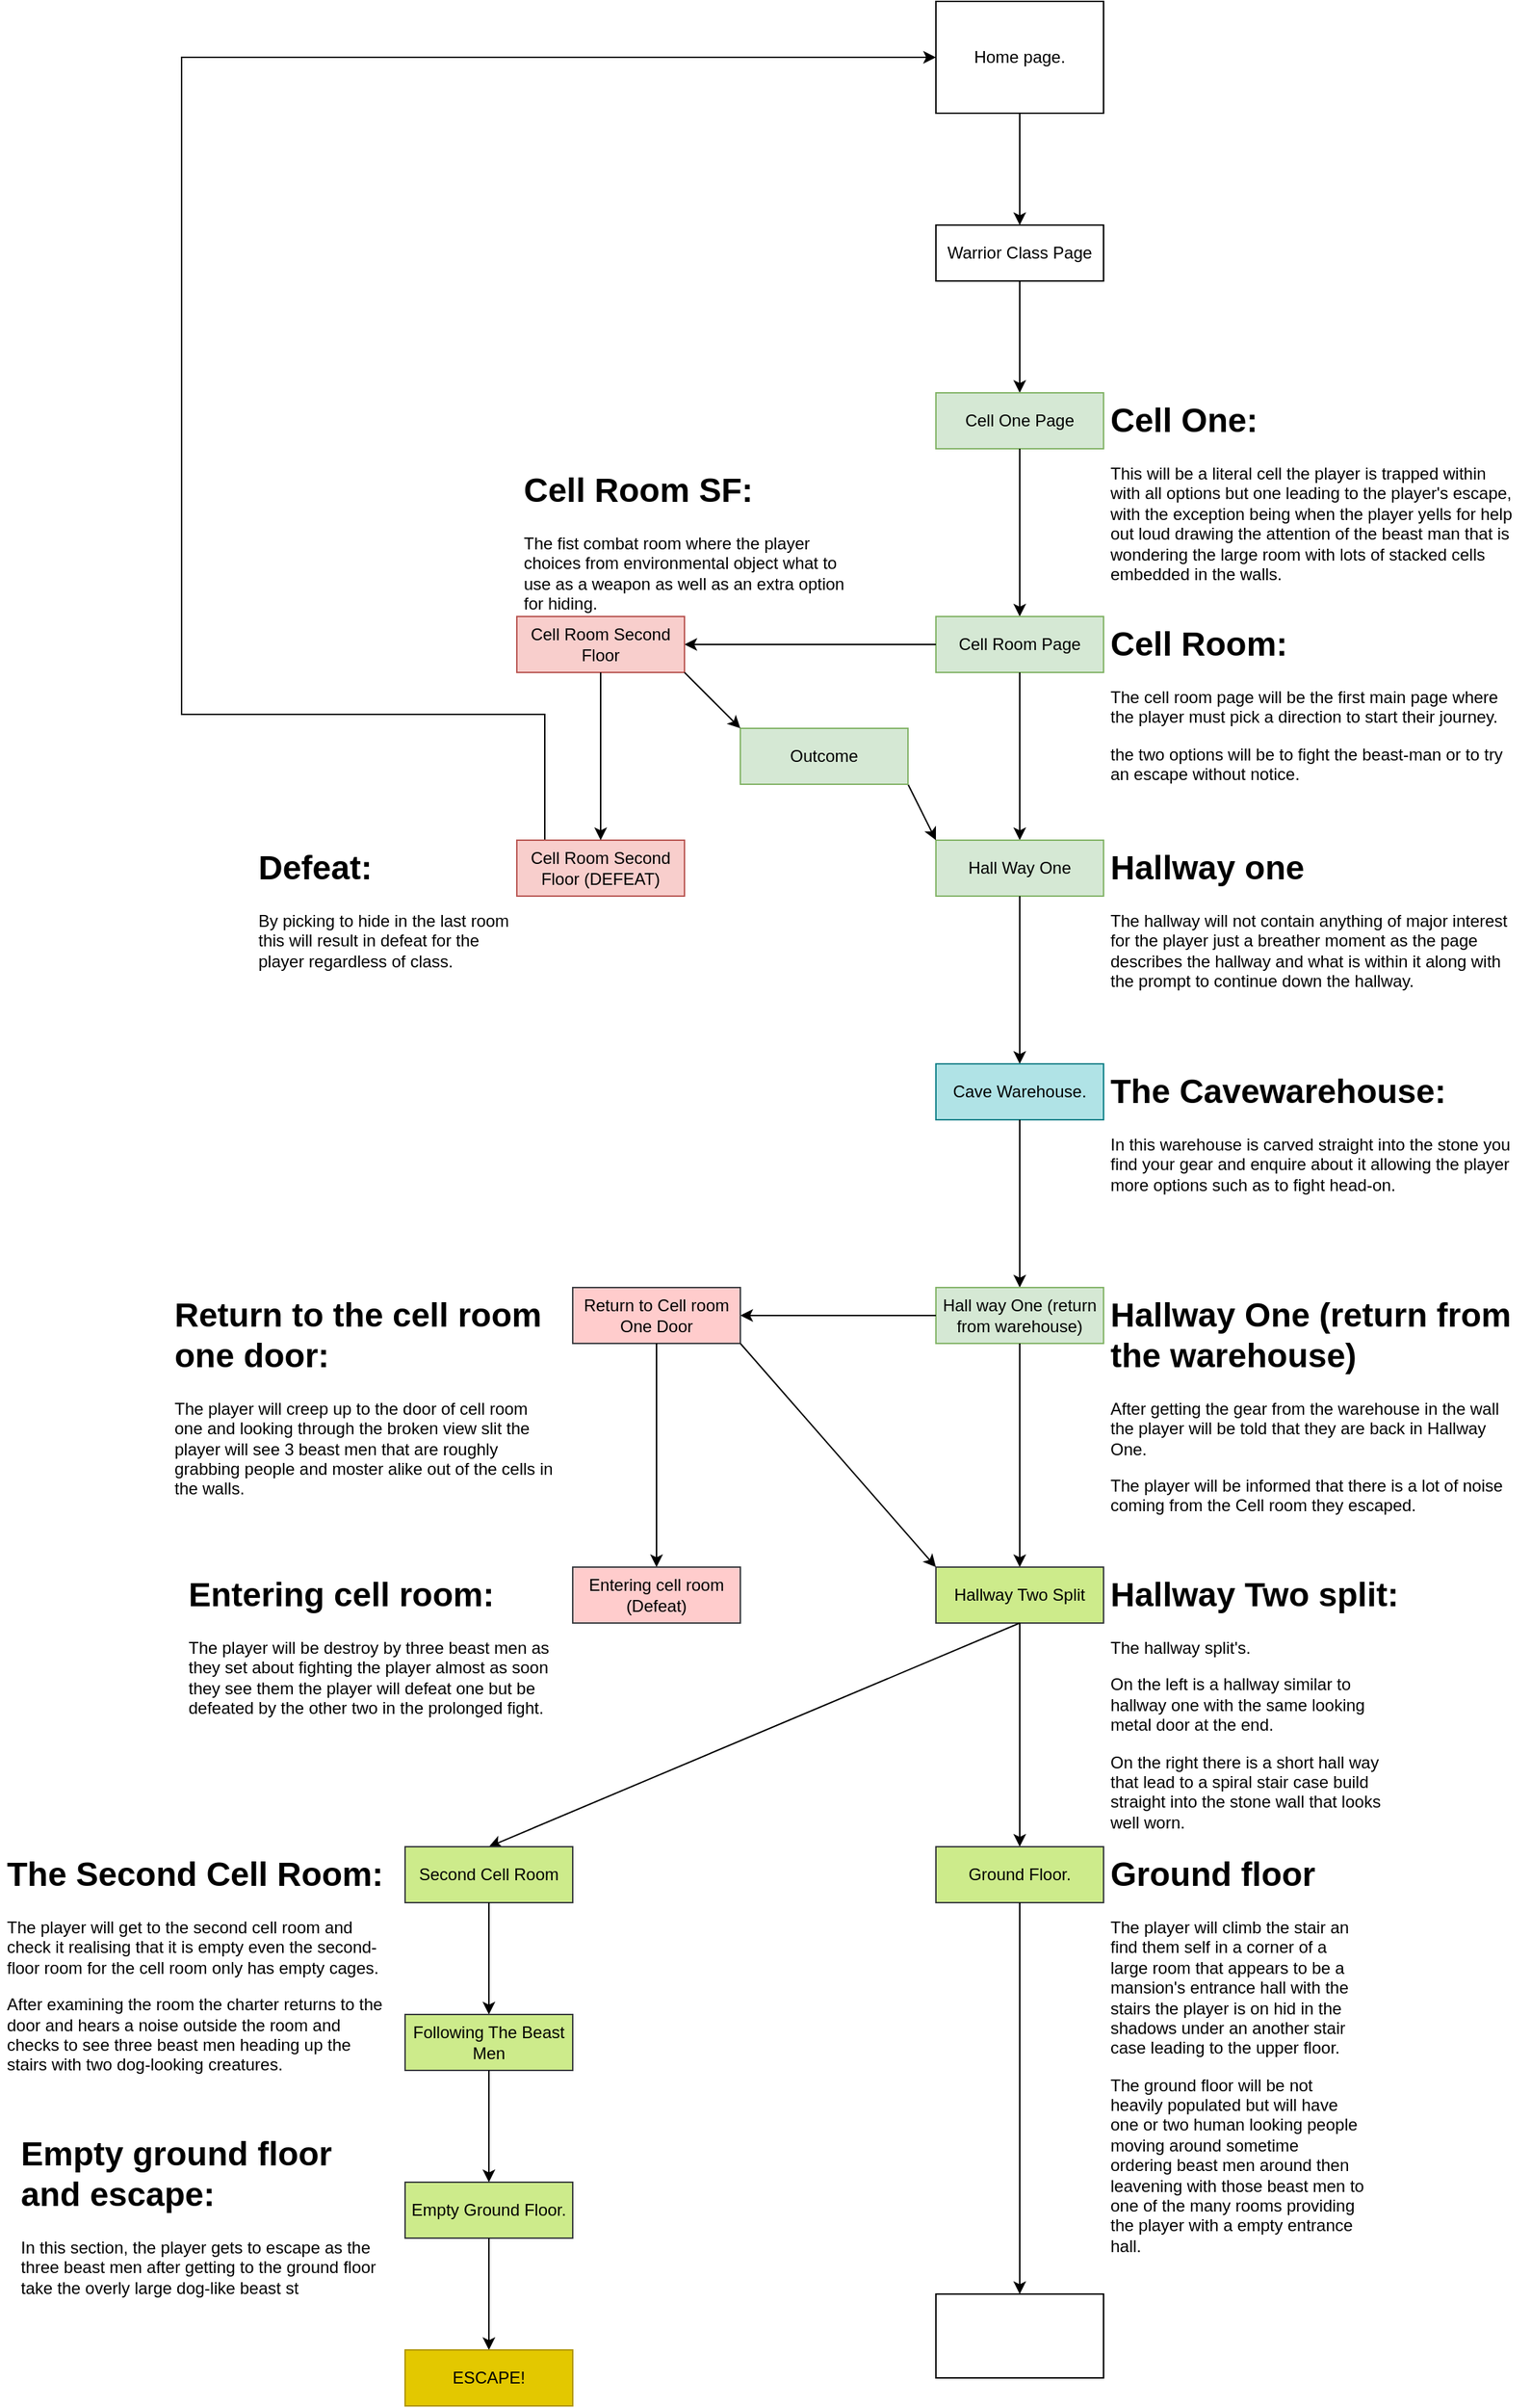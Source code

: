 <mxfile version="23.1.8" type="github">
  <diagram id="C5RBs43oDa-KdzZeNtuy" name="Page-1">
    <mxGraphModel dx="2234" dy="738" grid="1" gridSize="10" guides="1" tooltips="1" connect="1" arrows="1" fold="1" page="1" pageScale="1" pageWidth="800" pageHeight="1000" math="0" shadow="0">
      <root>
        <mxCell id="WIyWlLk6GJQsqaUBKTNV-0" />
        <mxCell id="WIyWlLk6GJQsqaUBKTNV-1" parent="WIyWlLk6GJQsqaUBKTNV-0" />
        <mxCell id="8M8Ricd8YmC17zNcSAAh-8" value="" style="endArrow=classic;html=1;rounded=0;entryX=0.5;entryY=0;entryDx=0;entryDy=0;" parent="WIyWlLk6GJQsqaUBKTNV-1" edge="1" target="8M8Ricd8YmC17zNcSAAh-12">
          <mxGeometry width="50" height="50" relative="1" as="geometry">
            <mxPoint x="400" y="120" as="sourcePoint" />
            <mxPoint x="240" y="200" as="targetPoint" />
          </mxGeometry>
        </mxCell>
        <mxCell id="8M8Ricd8YmC17zNcSAAh-9" value="Home page." style="rounded=0;whiteSpace=wrap;html=1;" parent="WIyWlLk6GJQsqaUBKTNV-1" vertex="1">
          <mxGeometry x="340" y="40" width="120" height="80" as="geometry" />
        </mxCell>
        <mxCell id="8M8Ricd8YmC17zNcSAAh-12" value="Warrior Class Page" style="rounded=0;whiteSpace=wrap;html=1;" parent="WIyWlLk6GJQsqaUBKTNV-1" vertex="1">
          <mxGeometry x="340" y="200" width="120" height="40" as="geometry" />
        </mxCell>
        <mxCell id="8M8Ricd8YmC17zNcSAAh-13" value="" style="endArrow=classic;html=1;rounded=0;exitX=0.5;exitY=1;exitDx=0;exitDy=0;entryX=0.5;entryY=0;entryDx=0;entryDy=0;" parent="WIyWlLk6GJQsqaUBKTNV-1" source="8M8Ricd8YmC17zNcSAAh-12" target="8M8Ricd8YmC17zNcSAAh-14" edge="1">
          <mxGeometry width="50" height="50" relative="1" as="geometry">
            <mxPoint x="390" y="410" as="sourcePoint" />
            <mxPoint x="340" y="310" as="targetPoint" />
          </mxGeometry>
        </mxCell>
        <mxCell id="8M8Ricd8YmC17zNcSAAh-14" value="Cell One Page" style="rounded=0;whiteSpace=wrap;html=1;fillColor=#d5e8d4;strokeColor=#82b366;" parent="WIyWlLk6GJQsqaUBKTNV-1" vertex="1">
          <mxGeometry x="340" y="320" width="120" height="40" as="geometry" />
        </mxCell>
        <mxCell id="zFXSnFFcsLOcTapgdQPT-0" value="" style="endArrow=classic;html=1;rounded=0;exitX=0.5;exitY=1;exitDx=0;exitDy=0;" parent="WIyWlLk6GJQsqaUBKTNV-1" source="8M8Ricd8YmC17zNcSAAh-14" edge="1">
          <mxGeometry width="50" height="50" relative="1" as="geometry">
            <mxPoint x="370" y="410" as="sourcePoint" />
            <mxPoint x="400" y="480" as="targetPoint" />
          </mxGeometry>
        </mxCell>
        <mxCell id="zFXSnFFcsLOcTapgdQPT-1" value="&lt;h1&gt;Cell One:&lt;/h1&gt;&lt;p&gt;This will be a literal cell the player is trapped within with all options but one leading to the player&#39;s escape, with the exception being when the player yells for help out loud drawing the attention of the beast man that is wondering the large room with lots of stacked cells embedded in the walls.&lt;/p&gt;" style="text;html=1;spacing=5;spacingTop=-20;whiteSpace=wrap;overflow=hidden;rounded=0;" parent="WIyWlLk6GJQsqaUBKTNV-1" vertex="1">
          <mxGeometry x="460" y="320" width="300" height="140" as="geometry" />
        </mxCell>
        <mxCell id="zFXSnFFcsLOcTapgdQPT-2" value="Cell Room Page" style="rounded=0;whiteSpace=wrap;html=1;fillColor=#d5e8d4;strokeColor=#82b366;" parent="WIyWlLk6GJQsqaUBKTNV-1" vertex="1">
          <mxGeometry x="340" y="480" width="120" height="40" as="geometry" />
        </mxCell>
        <mxCell id="zFXSnFFcsLOcTapgdQPT-3" value="&lt;h1&gt;Cell Room:&lt;/h1&gt;&lt;p&gt;The cell room page will be the first main page where the player must pick a direction to start their journey.&lt;/p&gt;&lt;p&gt;the two options will be to fight the beast-man or to try an escape without notice.&lt;/p&gt;" style="text;html=1;spacing=5;spacingTop=-20;whiteSpace=wrap;overflow=hidden;rounded=0;" parent="WIyWlLk6GJQsqaUBKTNV-1" vertex="1">
          <mxGeometry x="460" y="480" width="300" height="120" as="geometry" />
        </mxCell>
        <mxCell id="zFXSnFFcsLOcTapgdQPT-5" value="" style="endArrow=classic;html=1;rounded=0;exitX=0.5;exitY=1;exitDx=0;exitDy=0;" parent="WIyWlLk6GJQsqaUBKTNV-1" source="zFXSnFFcsLOcTapgdQPT-2" edge="1">
          <mxGeometry width="50" height="50" relative="1" as="geometry">
            <mxPoint x="400" y="690" as="sourcePoint" />
            <mxPoint x="400" y="640" as="targetPoint" />
          </mxGeometry>
        </mxCell>
        <mxCell id="zFXSnFFcsLOcTapgdQPT-6" value="Hall Way One" style="rounded=0;whiteSpace=wrap;html=1;fillColor=#d5e8d4;strokeColor=#82b366;" parent="WIyWlLk6GJQsqaUBKTNV-1" vertex="1">
          <mxGeometry x="340" y="640" width="120" height="40" as="geometry" />
        </mxCell>
        <mxCell id="zFXSnFFcsLOcTapgdQPT-7" value="&lt;h1&gt;Hallway one&lt;/h1&gt;&lt;p&gt;The hallway will not contain anything of major interest for the player just a breather moment as the page describes the hallway and what is within it along with the prompt to continue down the hallway.&lt;/p&gt;" style="text;html=1;spacing=5;spacingTop=-20;whiteSpace=wrap;overflow=hidden;rounded=0;" parent="WIyWlLk6GJQsqaUBKTNV-1" vertex="1">
          <mxGeometry x="460" y="640" width="300" height="120" as="geometry" />
        </mxCell>
        <mxCell id="zFXSnFFcsLOcTapgdQPT-8" value="" style="endArrow=classic;html=1;rounded=0;exitX=0;exitY=0.5;exitDx=0;exitDy=0;entryX=1;entryY=0.5;entryDx=0;entryDy=0;" parent="WIyWlLk6GJQsqaUBKTNV-1" source="zFXSnFFcsLOcTapgdQPT-2" target="zFXSnFFcsLOcTapgdQPT-9" edge="1">
          <mxGeometry width="50" height="50" relative="1" as="geometry">
            <mxPoint x="200" y="540" as="sourcePoint" />
            <mxPoint x="240" y="500" as="targetPoint" />
          </mxGeometry>
        </mxCell>
        <mxCell id="zFXSnFFcsLOcTapgdQPT-9" value="Cell Room Second Floor" style="rounded=0;whiteSpace=wrap;html=1;fillColor=#f8cecc;strokeColor=#b85450;" parent="WIyWlLk6GJQsqaUBKTNV-1" vertex="1">
          <mxGeometry x="40" y="480" width="120" height="40" as="geometry" />
        </mxCell>
        <mxCell id="BrZVJdfoGeoX7WeHranQ-3" style="edgeStyle=orthogonalEdgeStyle;rounded=0;orthogonalLoop=1;jettySize=auto;html=1;exitX=0;exitY=0;exitDx=0;exitDy=0;entryX=0;entryY=0.5;entryDx=0;entryDy=0;" edge="1" parent="WIyWlLk6GJQsqaUBKTNV-1" source="zFXSnFFcsLOcTapgdQPT-10" target="8M8Ricd8YmC17zNcSAAh-9">
          <mxGeometry relative="1" as="geometry">
            <Array as="points">
              <mxPoint x="60" y="640" />
              <mxPoint x="60" y="550" />
              <mxPoint x="-200" y="550" />
              <mxPoint x="-200" y="80" />
            </Array>
          </mxGeometry>
        </mxCell>
        <mxCell id="zFXSnFFcsLOcTapgdQPT-10" value="Cell Room Second Floor (DEFEAT)" style="rounded=0;whiteSpace=wrap;html=1;fillColor=#f8cecc;strokeColor=#b85450;" parent="WIyWlLk6GJQsqaUBKTNV-1" vertex="1">
          <mxGeometry x="40" y="640" width="120" height="40" as="geometry" />
        </mxCell>
        <mxCell id="zFXSnFFcsLOcTapgdQPT-11" value="" style="endArrow=classic;html=1;rounded=0;exitX=0.5;exitY=1;exitDx=0;exitDy=0;" parent="WIyWlLk6GJQsqaUBKTNV-1" source="zFXSnFFcsLOcTapgdQPT-9" target="zFXSnFFcsLOcTapgdQPT-10" edge="1">
          <mxGeometry width="50" height="50" relative="1" as="geometry">
            <mxPoint x="190" y="620" as="sourcePoint" />
            <mxPoint x="240" y="570" as="targetPoint" />
          </mxGeometry>
        </mxCell>
        <mxCell id="zFXSnFFcsLOcTapgdQPT-12" value="&lt;h1&gt;Cell Room SF:&lt;/h1&gt;&lt;div&gt;The fist combat room where the player choices from environmental object what to use as a weapon as well as an extra option for hiding.&lt;/div&gt;&lt;div&gt;&lt;br&gt;&lt;/div&gt;&lt;div&gt;&lt;br&gt;&lt;/div&gt;" style="text;html=1;spacing=5;spacingTop=-20;whiteSpace=wrap;overflow=hidden;rounded=0;" parent="WIyWlLk6GJQsqaUBKTNV-1" vertex="1">
          <mxGeometry x="40" y="370" width="240" height="110" as="geometry" />
        </mxCell>
        <mxCell id="zFXSnFFcsLOcTapgdQPT-13" value="" style="endArrow=classic;html=1;rounded=0;entryX=0;entryY=0;entryDx=0;entryDy=0;exitX=1;exitY=1;exitDx=0;exitDy=0;" parent="WIyWlLk6GJQsqaUBKTNV-1" source="BrZVJdfoGeoX7WeHranQ-9" target="zFXSnFFcsLOcTapgdQPT-6" edge="1">
          <mxGeometry width="50" height="50" relative="1" as="geometry">
            <mxPoint x="210" y="600" as="sourcePoint" />
            <mxPoint x="260" y="550" as="targetPoint" />
          </mxGeometry>
        </mxCell>
        <mxCell id="zFXSnFFcsLOcTapgdQPT-24" value="" style="endArrow=classic;html=1;rounded=0;exitX=0.5;exitY=1;exitDx=0;exitDy=0;entryX=0.5;entryY=0;entryDx=0;entryDy=0;" parent="WIyWlLk6GJQsqaUBKTNV-1" source="zFXSnFFcsLOcTapgdQPT-6" target="zFXSnFFcsLOcTapgdQPT-28" edge="1">
          <mxGeometry width="50" height="50" relative="1" as="geometry">
            <mxPoint x="400" y="840" as="sourcePoint" />
            <mxPoint x="400" y="1000" as="targetPoint" />
          </mxGeometry>
        </mxCell>
        <mxCell id="zFXSnFFcsLOcTapgdQPT-28" value="Cave Warehouse." style="rounded=0;whiteSpace=wrap;html=1;fillColor=#b0e3e6;strokeColor=#0e8088;" parent="WIyWlLk6GJQsqaUBKTNV-1" vertex="1">
          <mxGeometry x="340" y="800" width="120" height="40" as="geometry" />
        </mxCell>
        <mxCell id="X47OzceBkSEqD6uy3NSN-3" value="&lt;h1&gt;The Cavewarehouse:&amp;nbsp;&lt;/h1&gt;&lt;p&gt;In this warehouse is carved straight into the stone you find your gear and enquire about it allowing the player more options such as to fight head-on.&lt;/p&gt;" style="text;html=1;spacing=5;spacingTop=-20;whiteSpace=wrap;overflow=hidden;rounded=0;" parent="WIyWlLk6GJQsqaUBKTNV-1" vertex="1">
          <mxGeometry x="460" y="800" width="305" height="130" as="geometry" />
        </mxCell>
        <mxCell id="BrZVJdfoGeoX7WeHranQ-5" value="&lt;h1&gt;Defeat:&lt;/h1&gt;&lt;p&gt;By picking to hide in the last room this will result in defeat for the player regardless of class.&lt;/p&gt;" style="text;html=1;spacing=5;spacingTop=-20;whiteSpace=wrap;overflow=hidden;rounded=0;" vertex="1" parent="WIyWlLk6GJQsqaUBKTNV-1">
          <mxGeometry x="-150" y="640" width="190" height="120" as="geometry" />
        </mxCell>
        <mxCell id="BrZVJdfoGeoX7WeHranQ-9" value="Outcome" style="rounded=0;whiteSpace=wrap;html=1;fillColor=#d5e8d4;strokeColor=#82b366;" vertex="1" parent="WIyWlLk6GJQsqaUBKTNV-1">
          <mxGeometry x="200" y="560" width="120" height="40" as="geometry" />
        </mxCell>
        <mxCell id="BrZVJdfoGeoX7WeHranQ-10" value="" style="endArrow=classic;html=1;rounded=0;exitX=1;exitY=1;exitDx=0;exitDy=0;entryX=0;entryY=0;entryDx=0;entryDy=0;" edge="1" parent="WIyWlLk6GJQsqaUBKTNV-1" source="zFXSnFFcsLOcTapgdQPT-9" target="BrZVJdfoGeoX7WeHranQ-9">
          <mxGeometry width="50" height="50" relative="1" as="geometry">
            <mxPoint x="280" y="740" as="sourcePoint" />
            <mxPoint x="330" y="690" as="targetPoint" />
          </mxGeometry>
        </mxCell>
        <mxCell id="BrZVJdfoGeoX7WeHranQ-16" value="" style="endArrow=classic;html=1;rounded=0;exitX=0.5;exitY=1;exitDx=0;exitDy=0;" edge="1" parent="WIyWlLk6GJQsqaUBKTNV-1" source="zFXSnFFcsLOcTapgdQPT-28" target="BrZVJdfoGeoX7WeHranQ-17">
          <mxGeometry width="50" height="50" relative="1" as="geometry">
            <mxPoint x="380" y="950" as="sourcePoint" />
            <mxPoint x="400" y="1000" as="targetPoint" />
          </mxGeometry>
        </mxCell>
        <mxCell id="BrZVJdfoGeoX7WeHranQ-17" value="Hall way One (return from warehouse)" style="rounded=0;whiteSpace=wrap;html=1;fillColor=#d5e8d4;strokeColor=#82b366;" vertex="1" parent="WIyWlLk6GJQsqaUBKTNV-1">
          <mxGeometry x="340" y="960" width="120" height="40" as="geometry" />
        </mxCell>
        <mxCell id="BrZVJdfoGeoX7WeHranQ-18" value="&lt;h1&gt;Hallway One (return from the warehouse)&lt;br&gt;&lt;/h1&gt;&lt;p&gt;After getting the gear from the warehouse in the wall the player will be told that they are back in Hallway One.&lt;/p&gt;&lt;p&gt;The player will be informed that there is a lot of noise coming from the Cell room they escaped.&lt;/p&gt;" style="text;html=1;spacing=5;spacingTop=-20;whiteSpace=wrap;overflow=hidden;rounded=0;" vertex="1" parent="WIyWlLk6GJQsqaUBKTNV-1">
          <mxGeometry x="460" y="960" width="300" height="170" as="geometry" />
        </mxCell>
        <mxCell id="BrZVJdfoGeoX7WeHranQ-19" value="" style="endArrow=classic;html=1;rounded=0;exitX=0.5;exitY=1;exitDx=0;exitDy=0;entryX=0.5;entryY=0;entryDx=0;entryDy=0;" edge="1" parent="WIyWlLk6GJQsqaUBKTNV-1" source="BrZVJdfoGeoX7WeHranQ-17" target="BrZVJdfoGeoX7WeHranQ-26">
          <mxGeometry width="50" height="50" relative="1" as="geometry">
            <mxPoint x="400" y="1020" as="sourcePoint" />
            <mxPoint x="400" y="1120" as="targetPoint" />
          </mxGeometry>
        </mxCell>
        <mxCell id="BrZVJdfoGeoX7WeHranQ-20" value="" style="endArrow=classic;html=1;rounded=0;exitX=0;exitY=0.5;exitDx=0;exitDy=0;" edge="1" parent="WIyWlLk6GJQsqaUBKTNV-1" source="BrZVJdfoGeoX7WeHranQ-17" target="BrZVJdfoGeoX7WeHranQ-21">
          <mxGeometry width="50" height="50" relative="1" as="geometry">
            <mxPoint x="160" y="960" as="sourcePoint" />
            <mxPoint x="220" y="980" as="targetPoint" />
          </mxGeometry>
        </mxCell>
        <mxCell id="BrZVJdfoGeoX7WeHranQ-21" value="Return to Cell room One Door" style="rounded=0;whiteSpace=wrap;html=1;fillColor=#ffcccc;strokeColor=#36393d;" vertex="1" parent="WIyWlLk6GJQsqaUBKTNV-1">
          <mxGeometry x="80" y="960" width="120" height="40" as="geometry" />
        </mxCell>
        <mxCell id="BrZVJdfoGeoX7WeHranQ-22" value="&lt;h1&gt;Return to the cell room one door:&lt;/h1&gt;&lt;p&gt;The player will creep up to the door of cell room one and looking through the broken view slit the player will see 3 beast men that are roughly grabbing people and moster alike out of the cells in the walls.&lt;/p&gt;" style="text;html=1;spacing=5;spacingTop=-20;whiteSpace=wrap;overflow=hidden;rounded=0;" vertex="1" parent="WIyWlLk6GJQsqaUBKTNV-1">
          <mxGeometry x="-210" y="960" width="280" height="150" as="geometry" />
        </mxCell>
        <mxCell id="BrZVJdfoGeoX7WeHranQ-26" value="Hallway Two Split" style="rounded=0;whiteSpace=wrap;html=1;fillColor=#cdeb8b;strokeColor=#36393d;" vertex="1" parent="WIyWlLk6GJQsqaUBKTNV-1">
          <mxGeometry x="340" y="1160" width="120" height="40" as="geometry" />
        </mxCell>
        <mxCell id="BrZVJdfoGeoX7WeHranQ-27" value="" style="endArrow=classic;html=1;rounded=0;exitX=1;exitY=1;exitDx=0;exitDy=0;entryX=0;entryY=0;entryDx=0;entryDy=0;" edge="1" parent="WIyWlLk6GJQsqaUBKTNV-1" source="BrZVJdfoGeoX7WeHranQ-21" target="BrZVJdfoGeoX7WeHranQ-26">
          <mxGeometry width="50" height="50" relative="1" as="geometry">
            <mxPoint x="200" y="1060" as="sourcePoint" />
            <mxPoint x="250" y="1010" as="targetPoint" />
          </mxGeometry>
        </mxCell>
        <mxCell id="BrZVJdfoGeoX7WeHranQ-28" value="" style="endArrow=classic;html=1;rounded=0;exitX=0.5;exitY=1;exitDx=0;exitDy=0;entryX=0.5;entryY=0;entryDx=0;entryDy=0;" edge="1" parent="WIyWlLk6GJQsqaUBKTNV-1" source="BrZVJdfoGeoX7WeHranQ-21" target="BrZVJdfoGeoX7WeHranQ-29">
          <mxGeometry width="50" height="50" relative="1" as="geometry">
            <mxPoint x="100" y="1110" as="sourcePoint" />
            <mxPoint x="140" y="1120" as="targetPoint" />
          </mxGeometry>
        </mxCell>
        <mxCell id="BrZVJdfoGeoX7WeHranQ-29" value="Entering cell room (Defeat)" style="rounded=0;whiteSpace=wrap;html=1;fillColor=#ffcccc;strokeColor=#36393d;" vertex="1" parent="WIyWlLk6GJQsqaUBKTNV-1">
          <mxGeometry x="80" y="1160" width="120" height="40" as="geometry" />
        </mxCell>
        <mxCell id="BrZVJdfoGeoX7WeHranQ-31" value="&lt;h1&gt;Hallway Two split:&lt;/h1&gt;&lt;p&gt;The hallway split&#39;s.&lt;/p&gt;&lt;p&gt;On the left is a hallway similar to hallway one with the same looking metal door at the end.&lt;/p&gt;&lt;p&gt;On the right there is a short hall way that lead to a spiral stair case build straight into the stone wall that looks well worn.&lt;/p&gt;" style="text;html=1;spacing=5;spacingTop=-20;whiteSpace=wrap;overflow=hidden;rounded=0;" vertex="1" parent="WIyWlLk6GJQsqaUBKTNV-1">
          <mxGeometry x="460" y="1160" width="220" height="190" as="geometry" />
        </mxCell>
        <mxCell id="BrZVJdfoGeoX7WeHranQ-32" value="" style="endArrow=classic;html=1;rounded=0;entryX=0.5;entryY=0;entryDx=0;entryDy=0;" edge="1" parent="WIyWlLk6GJQsqaUBKTNV-1" target="BrZVJdfoGeoX7WeHranQ-34">
          <mxGeometry width="50" height="50" relative="1" as="geometry">
            <mxPoint x="400" y="1200" as="sourcePoint" />
            <mxPoint x="140" y="1320" as="targetPoint" />
          </mxGeometry>
        </mxCell>
        <mxCell id="BrZVJdfoGeoX7WeHranQ-33" value="" style="endArrow=classic;html=1;rounded=0;exitX=0.5;exitY=1;exitDx=0;exitDy=0;entryX=0.5;entryY=0;entryDx=0;entryDy=0;" edge="1" parent="WIyWlLk6GJQsqaUBKTNV-1" source="BrZVJdfoGeoX7WeHranQ-26" target="BrZVJdfoGeoX7WeHranQ-35">
          <mxGeometry width="50" height="50" relative="1" as="geometry">
            <mxPoint x="375" y="1300" as="sourcePoint" />
            <mxPoint x="400" y="1330" as="targetPoint" />
          </mxGeometry>
        </mxCell>
        <mxCell id="BrZVJdfoGeoX7WeHranQ-34" value="Second Cell Room" style="rounded=0;whiteSpace=wrap;html=1;fillColor=#cdeb8b;strokeColor=#36393d;" vertex="1" parent="WIyWlLk6GJQsqaUBKTNV-1">
          <mxGeometry x="-40" y="1360" width="120" height="40" as="geometry" />
        </mxCell>
        <mxCell id="BrZVJdfoGeoX7WeHranQ-35" value="Ground Floor." style="rounded=0;whiteSpace=wrap;html=1;fillColor=#cdeb8b;strokeColor=#36393d;" vertex="1" parent="WIyWlLk6GJQsqaUBKTNV-1">
          <mxGeometry x="340" y="1360" width="120" height="40" as="geometry" />
        </mxCell>
        <mxCell id="BrZVJdfoGeoX7WeHranQ-36" value="&lt;h1&gt;The Second Cell Room:&lt;/h1&gt;&lt;p&gt;The player will get to the second cell room and check it realising that it is empty even the second-floor room for the cell room only has empty cages&lt;span style=&quot;background-color: initial;&quot;&gt;.&lt;/span&gt;&lt;/p&gt;&lt;p&gt;&lt;span style=&quot;background-color: initial;&quot;&gt;After examining the room the charter returns to the door and hears a noise outside the room and checks to see three beast men heading up the stairs with two dog-looking creatures.&lt;/span&gt;&lt;/p&gt;" style="text;html=1;spacing=5;spacingTop=-20;whiteSpace=wrap;overflow=hidden;rounded=0;" vertex="1" parent="WIyWlLk6GJQsqaUBKTNV-1">
          <mxGeometry x="-330" y="1360" width="280" height="170" as="geometry" />
        </mxCell>
        <mxCell id="BrZVJdfoGeoX7WeHranQ-37" value="&lt;h1&gt;Ground floor&lt;/h1&gt;&lt;p&gt;The player will climb the stair an find them self in a corner of a large room that appears to be a mansion&#39;s entrance hall with the stairs the player is on hid in the shadows under an another stair case leading to the upper floor.&lt;/p&gt;&lt;p&gt;The ground floor will be not heavily populated but will have one or two human looking people moving around sometime ordering beast men around then leavening with those beast men to one of the many rooms providing the player with a empty entrance hall.&lt;/p&gt;" style="text;html=1;spacing=5;spacingTop=-20;whiteSpace=wrap;overflow=hidden;rounded=0;" vertex="1" parent="WIyWlLk6GJQsqaUBKTNV-1">
          <mxGeometry x="460" y="1360" width="190" height="300" as="geometry" />
        </mxCell>
        <mxCell id="BrZVJdfoGeoX7WeHranQ-39" value="&lt;h1&gt;Entering cell room:&lt;/h1&gt;&lt;p&gt;The player will be destroy by three beast men as they set about fighting the player almost as soon they see them the player will defeat one but be defeated by the other two in the prolonged fight.&lt;/p&gt;" style="text;html=1;spacing=5;spacingTop=-20;whiteSpace=wrap;overflow=hidden;rounded=0;" vertex="1" parent="WIyWlLk6GJQsqaUBKTNV-1">
          <mxGeometry x="-200" y="1160" width="280" height="120" as="geometry" />
        </mxCell>
        <mxCell id="BrZVJdfoGeoX7WeHranQ-40" value="" style="endArrow=classic;html=1;rounded=0;exitX=0.5;exitY=1;exitDx=0;exitDy=0;entryX=0.5;entryY=0;entryDx=0;entryDy=0;" edge="1" parent="WIyWlLk6GJQsqaUBKTNV-1" source="BrZVJdfoGeoX7WeHranQ-35" target="BrZVJdfoGeoX7WeHranQ-44">
          <mxGeometry width="50" height="50" relative="1" as="geometry">
            <mxPoint x="340" y="1380" as="sourcePoint" />
            <mxPoint x="400" y="1520" as="targetPoint" />
          </mxGeometry>
        </mxCell>
        <mxCell id="BrZVJdfoGeoX7WeHranQ-44" value="" style="rounded=0;whiteSpace=wrap;html=1;" vertex="1" parent="WIyWlLk6GJQsqaUBKTNV-1">
          <mxGeometry x="340" y="1680" width="120" height="60" as="geometry" />
        </mxCell>
        <mxCell id="BrZVJdfoGeoX7WeHranQ-45" value="" style="endArrow=classic;html=1;rounded=0;exitX=0.5;exitY=1;exitDx=0;exitDy=0;entryX=0.5;entryY=0;entryDx=0;entryDy=0;" edge="1" parent="WIyWlLk6GJQsqaUBKTNV-1" source="BrZVJdfoGeoX7WeHranQ-34" target="BrZVJdfoGeoX7WeHranQ-46">
          <mxGeometry width="50" height="50" relative="1" as="geometry">
            <mxPoint x="30" y="1500" as="sourcePoint" />
            <mxPoint x="20" y="1520" as="targetPoint" />
          </mxGeometry>
        </mxCell>
        <mxCell id="BrZVJdfoGeoX7WeHranQ-46" value="Following The Beast Men" style="rounded=0;whiteSpace=wrap;html=1;fillColor=#cdeb8b;strokeColor=#36393d;" vertex="1" parent="WIyWlLk6GJQsqaUBKTNV-1">
          <mxGeometry x="-40" y="1480" width="120" height="40" as="geometry" />
        </mxCell>
        <mxCell id="BrZVJdfoGeoX7WeHranQ-49" value="Empty Ground Floor." style="rounded=0;whiteSpace=wrap;html=1;fillColor=#cdeb8b;strokeColor=#36393d;" vertex="1" parent="WIyWlLk6GJQsqaUBKTNV-1">
          <mxGeometry x="-40" y="1600" width="120" height="40" as="geometry" />
        </mxCell>
        <mxCell id="BrZVJdfoGeoX7WeHranQ-50" value="" style="endArrow=classic;html=1;rounded=0;exitX=0.5;exitY=1;exitDx=0;exitDy=0;entryX=0.5;entryY=0;entryDx=0;entryDy=0;" edge="1" parent="WIyWlLk6GJQsqaUBKTNV-1" source="BrZVJdfoGeoX7WeHranQ-46" target="BrZVJdfoGeoX7WeHranQ-49">
          <mxGeometry width="50" height="50" relative="1" as="geometry">
            <mxPoint x="250" y="1550" as="sourcePoint" />
            <mxPoint x="300" y="1500" as="targetPoint" />
          </mxGeometry>
        </mxCell>
        <mxCell id="BrZVJdfoGeoX7WeHranQ-51" value="" style="endArrow=classic;html=1;rounded=0;exitX=0.5;exitY=1;exitDx=0;exitDy=0;" edge="1" parent="WIyWlLk6GJQsqaUBKTNV-1" source="BrZVJdfoGeoX7WeHranQ-49" target="BrZVJdfoGeoX7WeHranQ-52">
          <mxGeometry width="50" height="50" relative="1" as="geometry">
            <mxPoint x="60" y="1750" as="sourcePoint" />
            <mxPoint x="20" y="1720" as="targetPoint" />
          </mxGeometry>
        </mxCell>
        <mxCell id="BrZVJdfoGeoX7WeHranQ-52" value="ESCAPE!" style="rounded=0;whiteSpace=wrap;html=1;fillColor=#e3c800;fontColor=#000000;strokeColor=#B09500;" vertex="1" parent="WIyWlLk6GJQsqaUBKTNV-1">
          <mxGeometry x="-40" y="1720" width="120" height="40" as="geometry" />
        </mxCell>
        <mxCell id="BrZVJdfoGeoX7WeHranQ-53" value="&lt;h1&gt;Empty ground floor and escape:&lt;/h1&gt;&lt;p&gt;In this section, the player gets to escape as the three beast men after getting to the ground floor take the overly large dog-like beast st&amp;nbsp;&lt;/p&gt;" style="text;html=1;spacing=5;spacingTop=-20;whiteSpace=wrap;overflow=hidden;rounded=0;" vertex="1" parent="WIyWlLk6GJQsqaUBKTNV-1">
          <mxGeometry x="-320" y="1560" width="270" height="180" as="geometry" />
        </mxCell>
      </root>
    </mxGraphModel>
  </diagram>
</mxfile>
